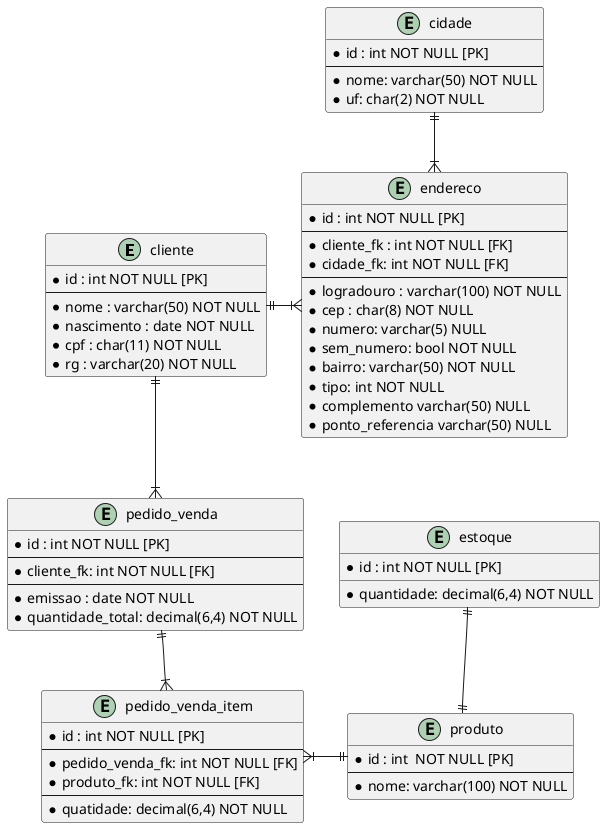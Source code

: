 @startuml marcio_system

entity cliente   {
    *id : int NOT NULL [PK]
    --
    *nome : varchar(50) NOT NULL
    *nascimento : date NOT NULL
    *cpf : char(11) NOT NULL
    *rg : varchar(20) NOT NULL
}

entity endereco {
     *id : int NOT NULL [PK]
    --
    *cliente_fk : int NOT NULL [FK]
    *cidade_fk: int NOT NULL [FK]
    --
    *logradouro : varchar(100) NOT NULL
    *cep : char(8) NOT NULL
    *numero: varchar(5) NULL
    *sem_numero: bool NOT NULL
    *bairro: varchar(50) NOT NULL
    *tipo: int NOT NULL
    *complemento varchar(50) NULL
    *ponto_referencia varchar(50) NULL
}

entity cidade {
    *id : int NOT NULL [PK]
    --
    *nome: varchar(50) NOT NULL
    *uf: char(2) NOT NULL 
}

entity pedido_venda  {
    *id : int NOT NULL [PK]
    --
    *cliente_fk: int NOT NULL [FK]
    --
    *emissao : date NOT NULL
    *quantidade_total: decimal(6,4) NOT NULL
}

entity pedido_venda_item {
    *id : int NOT NULL [PK]
    --
    *pedido_venda_fk: int NOT NULL [FK]
    *produto_fk: int NOT NULL [FK]
    --
    *quatidade: decimal(6,4) NOT NULL
}

entity produto {
    *id : int  NOT NULL [PK]
    --
    *nome: varchar(100) NOT NULL
}

entity estoque {
   *id : int NOT NULL [PK]
   *quantidade: decimal(6,4) NOT NULL 
}

cliente ||-right-|{ endereco
cliente ||--|{ pedido_venda

cidade ||--|{ endereco
pedido_venda ||--|{ pedido_venda_item

produto ||-left-|{ pedido_venda_item
produto ||-up-|| estoque



@enduml